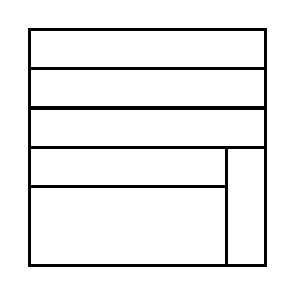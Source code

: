 \begin{tikzpicture}[very thick, scale=.5]
    \draw (0,5) rectangle (6,6);
    \draw (0,4) rectangle (6,5);
    \draw (0,3) rectangle (6,4);
    \draw (0,2) rectangle (5,3);
    \draw (0,0) rectangle (5,2);
    \draw (5,0) rectangle (6,3);
\end{tikzpicture}
